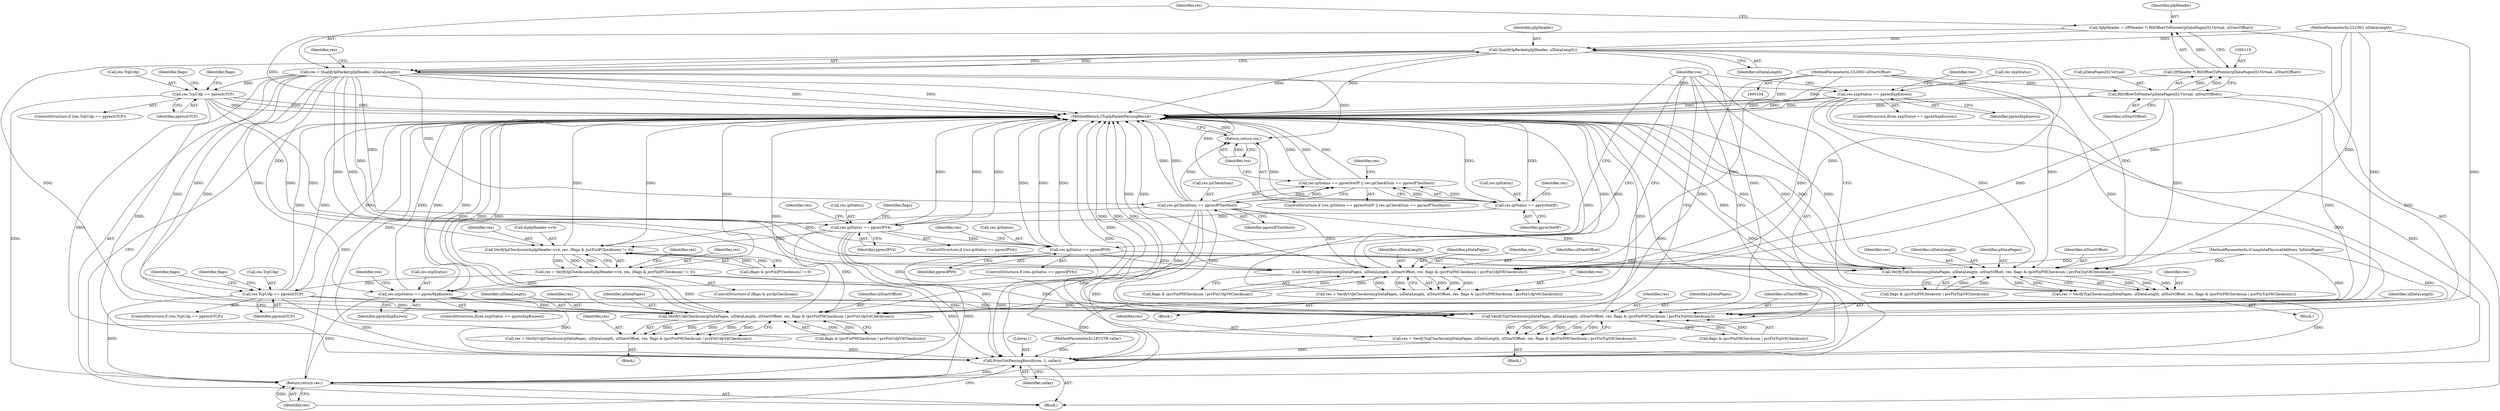 digraph "0_kvm-guest-drivers-windows_fbfa4d1083ea84c5429992ca3e996d7d4fbc8238_0@pointer" {
"1000112" [label="(Call,*pIpHeader = (IPHeader *) RtlOffsetToPointer(pDataPages[0].Virtual, ulStartOffset))"];
"1000114" [label="(Call,(IPHeader *) RtlOffsetToPointer(pDataPages[0].Virtual, ulStartOffset))"];
"1000116" [label="(Call,RtlOffsetToPointer(pDataPages[0].Virtual, ulStartOffset))"];
"1000107" [label="(MethodParameterIn,ULONG ulStartOffset)"];
"1000126" [label="(Call,QualifyIpPacket(pIpHeader, ulDataLength))"];
"1000124" [label="(Call,res = QualifyIpPacket(pIpHeader, ulDataLength))"];
"1000131" [label="(Call,res.ipStatus == ppresNotIP)"];
"1000130" [label="(Call,res.ipStatus == ppresNotIP || res.ipCheckSum == ppresIPTooShort)"];
"1000141" [label="(Return,return res;)"];
"1000144" [label="(Call,res.ipStatus == ppresIPV4)"];
"1000156" [label="(Call,VerifyIpChecksum(&pIpHeader->v4, res, (flags & pcrFixIPChecksum) != 0))"];
"1000154" [label="(Call,res = VerifyIpChecksum(&pIpHeader->v4, res, (flags & pcrFixIPChecksum) != 0))"];
"1000168" [label="(Call,res.xxpStatus == ppresXxpKnown)"];
"1000188" [label="(Call,VerifyTcpChecksum(pDataPages, ulDataLength, ulStartOffset, res, flags & (pcrFixPHChecksum | pcrFixTcpV4Checksum)))"];
"1000186" [label="(Call,res = VerifyTcpChecksum(pDataPages, ulDataLength, ulStartOffset, res, flags & (pcrFixPHChecksum | pcrFixTcpV4Checksum)))"];
"1000275" [label="(Call,PrintOutParsingResult(res, 1, caller))"];
"1000279" [label="(Return,return res;)"];
"1000207" [label="(Call,VerifyUdpChecksum(pDataPages, ulDataLength, ulStartOffset, res, flags & (pcrFixPHChecksum | pcrFixUdpV4Checksum)))"];
"1000205" [label="(Call,res = VerifyUdpChecksum(pDataPages, ulDataLength, ulStartOffset, res, flags & (pcrFixPHChecksum | pcrFixUdpV4Checksum)))"];
"1000175" [label="(Call,res.TcpUdp == ppresIsTCP)"];
"1000219" [label="(Call,res.ipStatus == ppresIPV6)"];
"1000246" [label="(Call,VerifyTcpChecksum(pDataPages, ulDataLength, ulStartOffset, res, flags & (pcrFixPHChecksum | pcrFixTcpV6Checksum)))"];
"1000244" [label="(Call,res = VerifyTcpChecksum(pDataPages, ulDataLength, ulStartOffset, res, flags & (pcrFixPHChecksum | pcrFixTcpV6Checksum)))"];
"1000265" [label="(Call,VerifyUdpChecksum(pDataPages, ulDataLength, ulStartOffset, res, flags & (pcrFixPHChecksum | pcrFixUdpV6Checksum)))"];
"1000263" [label="(Call,res = VerifyUdpChecksum(pDataPages, ulDataLength, ulStartOffset, res, flags & (pcrFixPHChecksum | pcrFixUdpV6Checksum)))"];
"1000136" [label="(Call,res.ipCheckSum == ppresIPTooShort)"];
"1000226" [label="(Call,res.xxpStatus == ppresXxpKnown)"];
"1000233" [label="(Call,res.TcpUdp == ppresIsTCP)"];
"1000281" [label="(MethodReturn,tTcpIpPacketParsingResult)"];
"1000246" [label="(Call,VerifyTcpChecksum(pDataPages, ulDataLength, ulStartOffset, res, flags & (pcrFixPHChecksum | pcrFixTcpV6Checksum)))"];
"1000175" [label="(Call,res.TcpUdp == ppresIsTCP)"];
"1000244" [label="(Call,res = VerifyTcpChecksum(pDataPages, ulDataLength, ulStartOffset, res, flags & (pcrFixPHChecksum | pcrFixTcpV6Checksum)))"];
"1000249" [label="(Identifier,ulStartOffset)"];
"1000228" [label="(Identifier,res)"];
"1000142" [label="(Identifier,res)"];
"1000105" [label="(MethodParameterIn,tCompletePhysicalAddress *pDataPages)"];
"1000140" [label="(Identifier,ppresIPTooShort)"];
"1000235" [label="(Identifier,res)"];
"1000155" [label="(Identifier,res)"];
"1000251" [label="(Call,flags & (pcrFixPHChecksum | pcrFixTcpV6Checksum))"];
"1000267" [label="(Identifier,ulDataLength)"];
"1000266" [label="(Identifier,pDataPages)"];
"1000177" [label="(Identifier,res)"];
"1000150" [label="(ControlStructure,if (flags & pcrIpChecksum))"];
"1000192" [label="(Identifier,res)"];
"1000169" [label="(Call,res.xxpStatus)"];
"1000106" [label="(MethodParameterIn,ULONG ulDataLength)"];
"1000112" [label="(Call,*pIpHeader = (IPHeader *) RtlOffsetToPointer(pDataPages[0].Virtual, ulStartOffset))"];
"1000280" [label="(Identifier,res)"];
"1000145" [label="(Call,res.ipStatus)"];
"1000276" [label="(Identifier,res)"];
"1000193" [label="(Call,flags & (pcrFixPHChecksum | pcrFixTcpV4Checksum))"];
"1000189" [label="(Identifier,pDataPages)"];
"1000241" [label="(Identifier,flags)"];
"1000212" [label="(Call,flags & (pcrFixPHChecksum | pcrFixUdpV4Checksum))"];
"1000114" [label="(Call,(IPHeader *) RtlOffsetToPointer(pDataPages[0].Virtual, ulStartOffset))"];
"1000277" [label="(Literal,1)"];
"1000210" [label="(Identifier,ulStartOffset)"];
"1000226" [label="(Call,res.xxpStatus == ppresXxpKnown)"];
"1000141" [label="(Return,return res;)"];
"1000162" [label="(Call,(flags & pcrFixIPChecksum) != 0)"];
"1000183" [label="(Identifier,flags)"];
"1000156" [label="(Call,VerifyIpChecksum(&pIpHeader->v4, res, (flags & pcrFixIPChecksum) != 0))"];
"1000265" [label="(Call,VerifyUdpChecksum(pDataPages, ulDataLength, ulStartOffset, res, flags & (pcrFixPHChecksum | pcrFixUdpV6Checksum)))"];
"1000135" [label="(Identifier,ppresNotIP)"];
"1000129" [label="(ControlStructure,if (res.ipStatus == ppresNotIP || res.ipCheckSum == ppresIPTooShort))"];
"1000176" [label="(Call,res.TcpUdp)"];
"1000233" [label="(Call,res.TcpUdp == ppresIsTCP)"];
"1000219" [label="(Call,res.ipStatus == ppresIPV6)"];
"1000232" [label="(ControlStructure,if (res.TcpUdp == ppresIsTCP))"];
"1000209" [label="(Identifier,ulDataLength)"];
"1000275" [label="(Call,PrintOutParsingResult(res, 1, caller))"];
"1000185" [label="(Block,)"];
"1000260" [label="(Identifier,flags)"];
"1000220" [label="(Call,res.ipStatus)"];
"1000128" [label="(Identifier,ulDataLength)"];
"1000152" [label="(Identifier,flags)"];
"1000207" [label="(Call,VerifyUdpChecksum(pDataPages, ulDataLength, ulStartOffset, res, flags & (pcrFixPHChecksum | pcrFixUdpV4Checksum)))"];
"1000126" [label="(Call,QualifyIpPacket(pIpHeader, ulDataLength))"];
"1000263" [label="(Call,res = VerifyUdpChecksum(pDataPages, ulDataLength, ulStartOffset, res, flags & (pcrFixPHChecksum | pcrFixUdpV6Checksum)))"];
"1000132" [label="(Call,res.ipStatus)"];
"1000116" [label="(Call,RtlOffsetToPointer(pDataPages[0].Virtual, ulStartOffset))"];
"1000137" [label="(Call,res.ipCheckSum)"];
"1000204" [label="(Block,)"];
"1000234" [label="(Call,res.TcpUdp)"];
"1000269" [label="(Identifier,res)"];
"1000191" [label="(Identifier,ulStartOffset)"];
"1000188" [label="(Call,VerifyTcpChecksum(pDataPages, ulDataLength, ulStartOffset, res, flags & (pcrFixPHChecksum | pcrFixTcpV4Checksum)))"];
"1000279" [label="(Return,return res;)"];
"1000143" [label="(ControlStructure,if (res.ipStatus == ppresIPV4))"];
"1000250" [label="(Identifier,res)"];
"1000262" [label="(Block,)"];
"1000154" [label="(Call,res = VerifyIpChecksum(&pIpHeader->v4, res, (flags & pcrFixIPChecksum) != 0))"];
"1000117" [label="(Call,pDataPages[0].Virtual)"];
"1000138" [label="(Identifier,res)"];
"1000237" [label="(Identifier,ppresIsTCP)"];
"1000268" [label="(Identifier,ulStartOffset)"];
"1000110" [label="(Block,)"];
"1000170" [label="(Identifier,res)"];
"1000270" [label="(Call,flags & (pcrFixPHChecksum | pcrFixUdpV6Checksum))"];
"1000223" [label="(Identifier,ppresIPV6)"];
"1000113" [label="(Identifier,pIpHeader)"];
"1000206" [label="(Identifier,res)"];
"1000107" [label="(MethodParameterIn,ULONG ulStartOffset)"];
"1000202" [label="(Identifier,flags)"];
"1000211" [label="(Identifier,res)"];
"1000122" [label="(Identifier,ulStartOffset)"];
"1000187" [label="(Identifier,res)"];
"1000225" [label="(ControlStructure,if(res.xxpStatus == ppresXxpKnown))"];
"1000167" [label="(ControlStructure,if(res.xxpStatus == ppresXxpKnown))"];
"1000248" [label="(Identifier,ulDataLength)"];
"1000127" [label="(Identifier,pIpHeader)"];
"1000148" [label="(Identifier,ppresIPV4)"];
"1000146" [label="(Identifier,res)"];
"1000243" [label="(Block,)"];
"1000109" [label="(MethodParameterIn,LPCSTR caller)"];
"1000190" [label="(Identifier,ulDataLength)"];
"1000124" [label="(Call,res = QualifyIpPacket(pIpHeader, ulDataLength))"];
"1000144" [label="(Call,res.ipStatus == ppresIPV4)"];
"1000157" [label="(Call,&pIpHeader->v4)"];
"1000168" [label="(Call,res.xxpStatus == ppresXxpKnown)"];
"1000227" [label="(Call,res.xxpStatus)"];
"1000186" [label="(Call,res = VerifyTcpChecksum(pDataPages, ulDataLength, ulStartOffset, res, flags & (pcrFixPHChecksum | pcrFixTcpV4Checksum)))"];
"1000136" [label="(Call,res.ipCheckSum == ppresIPTooShort)"];
"1000161" [label="(Identifier,res)"];
"1000174" [label="(ControlStructure,if (res.TcpUdp == ppresIsTCP))"];
"1000131" [label="(Call,res.ipStatus == ppresNotIP)"];
"1000133" [label="(Identifier,res)"];
"1000221" [label="(Identifier,res)"];
"1000230" [label="(Identifier,ppresXxpKnown)"];
"1000125" [label="(Identifier,res)"];
"1000247" [label="(Identifier,pDataPages)"];
"1000264" [label="(Identifier,res)"];
"1000278" [label="(Identifier,caller)"];
"1000130" [label="(Call,res.ipStatus == ppresNotIP || res.ipCheckSum == ppresIPTooShort)"];
"1000245" [label="(Identifier,res)"];
"1000208" [label="(Identifier,pDataPages)"];
"1000218" [label="(ControlStructure,if (res.ipStatus == ppresIPV6))"];
"1000179" [label="(Identifier,ppresIsTCP)"];
"1000205" [label="(Call,res = VerifyUdpChecksum(pDataPages, ulDataLength, ulStartOffset, res, flags & (pcrFixPHChecksum | pcrFixUdpV4Checksum)))"];
"1000172" [label="(Identifier,ppresXxpKnown)"];
"1000112" -> "1000110"  [label="AST: "];
"1000112" -> "1000114"  [label="CFG: "];
"1000113" -> "1000112"  [label="AST: "];
"1000114" -> "1000112"  [label="AST: "];
"1000125" -> "1000112"  [label="CFG: "];
"1000112" -> "1000281"  [label="DDG: "];
"1000114" -> "1000112"  [label="DDG: "];
"1000112" -> "1000126"  [label="DDG: "];
"1000114" -> "1000116"  [label="CFG: "];
"1000115" -> "1000114"  [label="AST: "];
"1000116" -> "1000114"  [label="AST: "];
"1000114" -> "1000281"  [label="DDG: "];
"1000116" -> "1000114"  [label="DDG: "];
"1000116" -> "1000114"  [label="DDG: "];
"1000116" -> "1000122"  [label="CFG: "];
"1000117" -> "1000116"  [label="AST: "];
"1000122" -> "1000116"  [label="AST: "];
"1000116" -> "1000281"  [label="DDG: "];
"1000116" -> "1000281"  [label="DDG: "];
"1000107" -> "1000116"  [label="DDG: "];
"1000116" -> "1000188"  [label="DDG: "];
"1000116" -> "1000207"  [label="DDG: "];
"1000116" -> "1000246"  [label="DDG: "];
"1000116" -> "1000265"  [label="DDG: "];
"1000107" -> "1000104"  [label="AST: "];
"1000107" -> "1000281"  [label="DDG: "];
"1000107" -> "1000188"  [label="DDG: "];
"1000107" -> "1000207"  [label="DDG: "];
"1000107" -> "1000246"  [label="DDG: "];
"1000107" -> "1000265"  [label="DDG: "];
"1000126" -> "1000124"  [label="AST: "];
"1000126" -> "1000128"  [label="CFG: "];
"1000127" -> "1000126"  [label="AST: "];
"1000128" -> "1000126"  [label="AST: "];
"1000124" -> "1000126"  [label="CFG: "];
"1000126" -> "1000281"  [label="DDG: "];
"1000126" -> "1000281"  [label="DDG: "];
"1000126" -> "1000124"  [label="DDG: "];
"1000126" -> "1000124"  [label="DDG: "];
"1000106" -> "1000126"  [label="DDG: "];
"1000126" -> "1000188"  [label="DDG: "];
"1000126" -> "1000207"  [label="DDG: "];
"1000126" -> "1000246"  [label="DDG: "];
"1000126" -> "1000265"  [label="DDG: "];
"1000124" -> "1000110"  [label="AST: "];
"1000125" -> "1000124"  [label="AST: "];
"1000133" -> "1000124"  [label="CFG: "];
"1000124" -> "1000281"  [label="DDG: "];
"1000124" -> "1000281"  [label="DDG: "];
"1000124" -> "1000131"  [label="DDG: "];
"1000124" -> "1000136"  [label="DDG: "];
"1000124" -> "1000141"  [label="DDG: "];
"1000124" -> "1000144"  [label="DDG: "];
"1000124" -> "1000156"  [label="DDG: "];
"1000124" -> "1000168"  [label="DDG: "];
"1000124" -> "1000175"  [label="DDG: "];
"1000124" -> "1000188"  [label="DDG: "];
"1000124" -> "1000207"  [label="DDG: "];
"1000124" -> "1000219"  [label="DDG: "];
"1000124" -> "1000226"  [label="DDG: "];
"1000124" -> "1000233"  [label="DDG: "];
"1000124" -> "1000246"  [label="DDG: "];
"1000124" -> "1000265"  [label="DDG: "];
"1000124" -> "1000275"  [label="DDG: "];
"1000131" -> "1000130"  [label="AST: "];
"1000131" -> "1000135"  [label="CFG: "];
"1000132" -> "1000131"  [label="AST: "];
"1000135" -> "1000131"  [label="AST: "];
"1000138" -> "1000131"  [label="CFG: "];
"1000130" -> "1000131"  [label="CFG: "];
"1000131" -> "1000281"  [label="DDG: "];
"1000131" -> "1000281"  [label="DDG: "];
"1000131" -> "1000130"  [label="DDG: "];
"1000131" -> "1000130"  [label="DDG: "];
"1000131" -> "1000141"  [label="DDG: "];
"1000131" -> "1000144"  [label="DDG: "];
"1000130" -> "1000129"  [label="AST: "];
"1000130" -> "1000136"  [label="CFG: "];
"1000136" -> "1000130"  [label="AST: "];
"1000142" -> "1000130"  [label="CFG: "];
"1000146" -> "1000130"  [label="CFG: "];
"1000130" -> "1000281"  [label="DDG: "];
"1000130" -> "1000281"  [label="DDG: "];
"1000130" -> "1000281"  [label="DDG: "];
"1000136" -> "1000130"  [label="DDG: "];
"1000136" -> "1000130"  [label="DDG: "];
"1000141" -> "1000129"  [label="AST: "];
"1000141" -> "1000142"  [label="CFG: "];
"1000142" -> "1000141"  [label="AST: "];
"1000281" -> "1000141"  [label="CFG: "];
"1000141" -> "1000281"  [label="DDG: "];
"1000142" -> "1000141"  [label="DDG: "];
"1000136" -> "1000141"  [label="DDG: "];
"1000144" -> "1000143"  [label="AST: "];
"1000144" -> "1000148"  [label="CFG: "];
"1000145" -> "1000144"  [label="AST: "];
"1000148" -> "1000144"  [label="AST: "];
"1000152" -> "1000144"  [label="CFG: "];
"1000221" -> "1000144"  [label="CFG: "];
"1000144" -> "1000281"  [label="DDG: "];
"1000144" -> "1000281"  [label="DDG: "];
"1000144" -> "1000281"  [label="DDG: "];
"1000144" -> "1000156"  [label="DDG: "];
"1000144" -> "1000188"  [label="DDG: "];
"1000144" -> "1000207"  [label="DDG: "];
"1000144" -> "1000219"  [label="DDG: "];
"1000144" -> "1000275"  [label="DDG: "];
"1000144" -> "1000279"  [label="DDG: "];
"1000156" -> "1000154"  [label="AST: "];
"1000156" -> "1000162"  [label="CFG: "];
"1000157" -> "1000156"  [label="AST: "];
"1000161" -> "1000156"  [label="AST: "];
"1000162" -> "1000156"  [label="AST: "];
"1000154" -> "1000156"  [label="CFG: "];
"1000156" -> "1000281"  [label="DDG: "];
"1000156" -> "1000281"  [label="DDG: "];
"1000156" -> "1000154"  [label="DDG: "];
"1000156" -> "1000154"  [label="DDG: "];
"1000156" -> "1000154"  [label="DDG: "];
"1000136" -> "1000156"  [label="DDG: "];
"1000162" -> "1000156"  [label="DDG: "];
"1000162" -> "1000156"  [label="DDG: "];
"1000154" -> "1000150"  [label="AST: "];
"1000155" -> "1000154"  [label="AST: "];
"1000170" -> "1000154"  [label="CFG: "];
"1000154" -> "1000281"  [label="DDG: "];
"1000154" -> "1000168"  [label="DDG: "];
"1000154" -> "1000175"  [label="DDG: "];
"1000154" -> "1000188"  [label="DDG: "];
"1000154" -> "1000207"  [label="DDG: "];
"1000154" -> "1000275"  [label="DDG: "];
"1000168" -> "1000167"  [label="AST: "];
"1000168" -> "1000172"  [label="CFG: "];
"1000169" -> "1000168"  [label="AST: "];
"1000172" -> "1000168"  [label="AST: "];
"1000177" -> "1000168"  [label="CFG: "];
"1000276" -> "1000168"  [label="CFG: "];
"1000168" -> "1000281"  [label="DDG: "];
"1000168" -> "1000281"  [label="DDG: "];
"1000168" -> "1000281"  [label="DDG: "];
"1000168" -> "1000188"  [label="DDG: "];
"1000168" -> "1000207"  [label="DDG: "];
"1000168" -> "1000275"  [label="DDG: "];
"1000168" -> "1000279"  [label="DDG: "];
"1000188" -> "1000186"  [label="AST: "];
"1000188" -> "1000193"  [label="CFG: "];
"1000189" -> "1000188"  [label="AST: "];
"1000190" -> "1000188"  [label="AST: "];
"1000191" -> "1000188"  [label="AST: "];
"1000192" -> "1000188"  [label="AST: "];
"1000193" -> "1000188"  [label="AST: "];
"1000186" -> "1000188"  [label="CFG: "];
"1000188" -> "1000281"  [label="DDG: "];
"1000188" -> "1000281"  [label="DDG: "];
"1000188" -> "1000281"  [label="DDG: "];
"1000188" -> "1000281"  [label="DDG: "];
"1000188" -> "1000186"  [label="DDG: "];
"1000188" -> "1000186"  [label="DDG: "];
"1000188" -> "1000186"  [label="DDG: "];
"1000188" -> "1000186"  [label="DDG: "];
"1000188" -> "1000186"  [label="DDG: "];
"1000105" -> "1000188"  [label="DDG: "];
"1000106" -> "1000188"  [label="DDG: "];
"1000175" -> "1000188"  [label="DDG: "];
"1000136" -> "1000188"  [label="DDG: "];
"1000193" -> "1000188"  [label="DDG: "];
"1000193" -> "1000188"  [label="DDG: "];
"1000186" -> "1000185"  [label="AST: "];
"1000187" -> "1000186"  [label="AST: "];
"1000276" -> "1000186"  [label="CFG: "];
"1000186" -> "1000281"  [label="DDG: "];
"1000186" -> "1000275"  [label="DDG: "];
"1000275" -> "1000110"  [label="AST: "];
"1000275" -> "1000278"  [label="CFG: "];
"1000276" -> "1000275"  [label="AST: "];
"1000277" -> "1000275"  [label="AST: "];
"1000278" -> "1000275"  [label="AST: "];
"1000280" -> "1000275"  [label="CFG: "];
"1000275" -> "1000281"  [label="DDG: "];
"1000275" -> "1000281"  [label="DDG: "];
"1000275" -> "1000281"  [label="DDG: "];
"1000205" -> "1000275"  [label="DDG: "];
"1000263" -> "1000275"  [label="DDG: "];
"1000175" -> "1000275"  [label="DDG: "];
"1000244" -> "1000275"  [label="DDG: "];
"1000136" -> "1000275"  [label="DDG: "];
"1000226" -> "1000275"  [label="DDG: "];
"1000233" -> "1000275"  [label="DDG: "];
"1000219" -> "1000275"  [label="DDG: "];
"1000109" -> "1000275"  [label="DDG: "];
"1000275" -> "1000279"  [label="DDG: "];
"1000279" -> "1000110"  [label="AST: "];
"1000279" -> "1000280"  [label="CFG: "];
"1000280" -> "1000279"  [label="AST: "];
"1000281" -> "1000279"  [label="CFG: "];
"1000279" -> "1000281"  [label="DDG: "];
"1000280" -> "1000279"  [label="DDG: "];
"1000226" -> "1000279"  [label="DDG: "];
"1000175" -> "1000279"  [label="DDG: "];
"1000136" -> "1000279"  [label="DDG: "];
"1000233" -> "1000279"  [label="DDG: "];
"1000219" -> "1000279"  [label="DDG: "];
"1000207" -> "1000205"  [label="AST: "];
"1000207" -> "1000212"  [label="CFG: "];
"1000208" -> "1000207"  [label="AST: "];
"1000209" -> "1000207"  [label="AST: "];
"1000210" -> "1000207"  [label="AST: "];
"1000211" -> "1000207"  [label="AST: "];
"1000212" -> "1000207"  [label="AST: "];
"1000205" -> "1000207"  [label="CFG: "];
"1000207" -> "1000281"  [label="DDG: "];
"1000207" -> "1000281"  [label="DDG: "];
"1000207" -> "1000281"  [label="DDG: "];
"1000207" -> "1000281"  [label="DDG: "];
"1000207" -> "1000205"  [label="DDG: "];
"1000207" -> "1000205"  [label="DDG: "];
"1000207" -> "1000205"  [label="DDG: "];
"1000207" -> "1000205"  [label="DDG: "];
"1000207" -> "1000205"  [label="DDG: "];
"1000105" -> "1000207"  [label="DDG: "];
"1000106" -> "1000207"  [label="DDG: "];
"1000175" -> "1000207"  [label="DDG: "];
"1000136" -> "1000207"  [label="DDG: "];
"1000212" -> "1000207"  [label="DDG: "];
"1000212" -> "1000207"  [label="DDG: "];
"1000205" -> "1000204"  [label="AST: "];
"1000206" -> "1000205"  [label="AST: "];
"1000276" -> "1000205"  [label="CFG: "];
"1000205" -> "1000281"  [label="DDG: "];
"1000175" -> "1000174"  [label="AST: "];
"1000175" -> "1000179"  [label="CFG: "];
"1000176" -> "1000175"  [label="AST: "];
"1000179" -> "1000175"  [label="AST: "];
"1000183" -> "1000175"  [label="CFG: "];
"1000202" -> "1000175"  [label="CFG: "];
"1000175" -> "1000281"  [label="DDG: "];
"1000175" -> "1000281"  [label="DDG: "];
"1000175" -> "1000281"  [label="DDG: "];
"1000219" -> "1000218"  [label="AST: "];
"1000219" -> "1000223"  [label="CFG: "];
"1000220" -> "1000219"  [label="AST: "];
"1000223" -> "1000219"  [label="AST: "];
"1000228" -> "1000219"  [label="CFG: "];
"1000276" -> "1000219"  [label="CFG: "];
"1000219" -> "1000281"  [label="DDG: "];
"1000219" -> "1000281"  [label="DDG: "];
"1000219" -> "1000281"  [label="DDG: "];
"1000219" -> "1000246"  [label="DDG: "];
"1000219" -> "1000265"  [label="DDG: "];
"1000246" -> "1000244"  [label="AST: "];
"1000246" -> "1000251"  [label="CFG: "];
"1000247" -> "1000246"  [label="AST: "];
"1000248" -> "1000246"  [label="AST: "];
"1000249" -> "1000246"  [label="AST: "];
"1000250" -> "1000246"  [label="AST: "];
"1000251" -> "1000246"  [label="AST: "];
"1000244" -> "1000246"  [label="CFG: "];
"1000246" -> "1000281"  [label="DDG: "];
"1000246" -> "1000281"  [label="DDG: "];
"1000246" -> "1000281"  [label="DDG: "];
"1000246" -> "1000281"  [label="DDG: "];
"1000246" -> "1000244"  [label="DDG: "];
"1000246" -> "1000244"  [label="DDG: "];
"1000246" -> "1000244"  [label="DDG: "];
"1000246" -> "1000244"  [label="DDG: "];
"1000246" -> "1000244"  [label="DDG: "];
"1000105" -> "1000246"  [label="DDG: "];
"1000106" -> "1000246"  [label="DDG: "];
"1000136" -> "1000246"  [label="DDG: "];
"1000226" -> "1000246"  [label="DDG: "];
"1000233" -> "1000246"  [label="DDG: "];
"1000251" -> "1000246"  [label="DDG: "];
"1000251" -> "1000246"  [label="DDG: "];
"1000244" -> "1000243"  [label="AST: "];
"1000245" -> "1000244"  [label="AST: "];
"1000276" -> "1000244"  [label="CFG: "];
"1000244" -> "1000281"  [label="DDG: "];
"1000265" -> "1000263"  [label="AST: "];
"1000265" -> "1000270"  [label="CFG: "];
"1000266" -> "1000265"  [label="AST: "];
"1000267" -> "1000265"  [label="AST: "];
"1000268" -> "1000265"  [label="AST: "];
"1000269" -> "1000265"  [label="AST: "];
"1000270" -> "1000265"  [label="AST: "];
"1000263" -> "1000265"  [label="CFG: "];
"1000265" -> "1000281"  [label="DDG: "];
"1000265" -> "1000281"  [label="DDG: "];
"1000265" -> "1000281"  [label="DDG: "];
"1000265" -> "1000281"  [label="DDG: "];
"1000265" -> "1000263"  [label="DDG: "];
"1000265" -> "1000263"  [label="DDG: "];
"1000265" -> "1000263"  [label="DDG: "];
"1000265" -> "1000263"  [label="DDG: "];
"1000265" -> "1000263"  [label="DDG: "];
"1000105" -> "1000265"  [label="DDG: "];
"1000106" -> "1000265"  [label="DDG: "];
"1000136" -> "1000265"  [label="DDG: "];
"1000226" -> "1000265"  [label="DDG: "];
"1000233" -> "1000265"  [label="DDG: "];
"1000270" -> "1000265"  [label="DDG: "];
"1000270" -> "1000265"  [label="DDG: "];
"1000263" -> "1000262"  [label="AST: "];
"1000264" -> "1000263"  [label="AST: "];
"1000276" -> "1000263"  [label="CFG: "];
"1000263" -> "1000281"  [label="DDG: "];
"1000136" -> "1000140"  [label="CFG: "];
"1000137" -> "1000136"  [label="AST: "];
"1000140" -> "1000136"  [label="AST: "];
"1000136" -> "1000281"  [label="DDG: "];
"1000136" -> "1000281"  [label="DDG: "];
"1000226" -> "1000225"  [label="AST: "];
"1000226" -> "1000230"  [label="CFG: "];
"1000227" -> "1000226"  [label="AST: "];
"1000230" -> "1000226"  [label="AST: "];
"1000235" -> "1000226"  [label="CFG: "];
"1000276" -> "1000226"  [label="CFG: "];
"1000226" -> "1000281"  [label="DDG: "];
"1000226" -> "1000281"  [label="DDG: "];
"1000226" -> "1000281"  [label="DDG: "];
"1000233" -> "1000232"  [label="AST: "];
"1000233" -> "1000237"  [label="CFG: "];
"1000234" -> "1000233"  [label="AST: "];
"1000237" -> "1000233"  [label="AST: "];
"1000241" -> "1000233"  [label="CFG: "];
"1000260" -> "1000233"  [label="CFG: "];
"1000233" -> "1000281"  [label="DDG: "];
"1000233" -> "1000281"  [label="DDG: "];
"1000233" -> "1000281"  [label="DDG: "];
}
